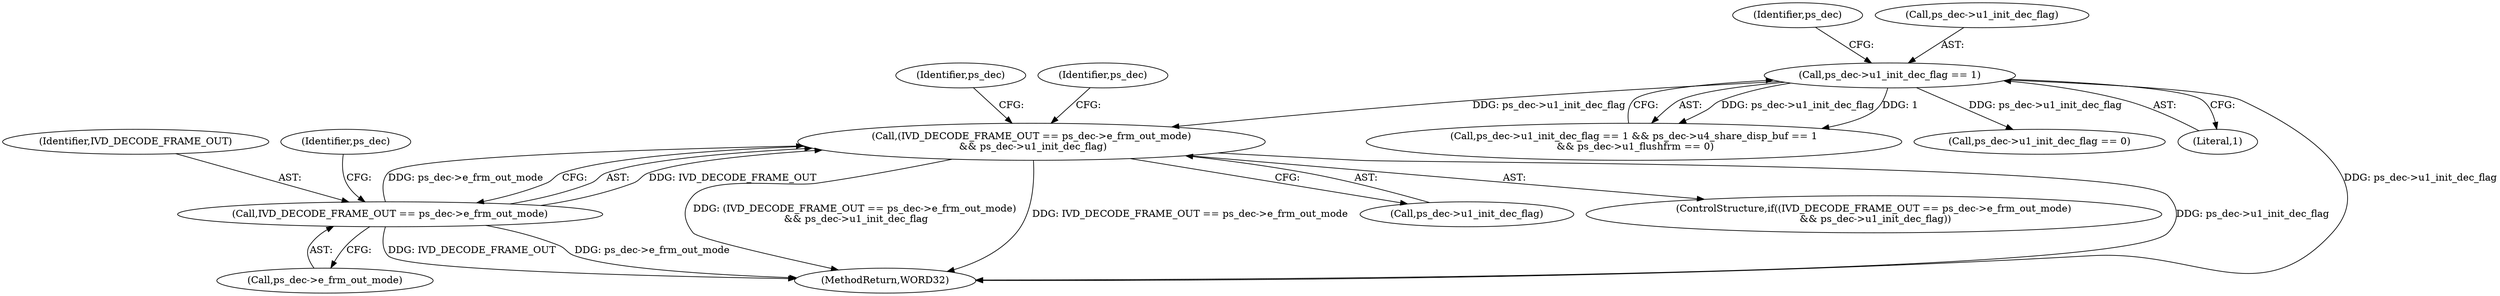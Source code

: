 digraph "0_Android_e86d3cfd2bc28dac421092106751e5638d54a848@pointer" {
"1002054" [label="(Call,(IVD_DECODE_FRAME_OUT == ps_dec->e_frm_out_mode)\n && ps_dec->u1_init_dec_flag)"];
"1002055" [label="(Call,IVD_DECODE_FRAME_OUT == ps_dec->e_frm_out_mode)"];
"1000530" [label="(Call,ps_dec->u1_init_dec_flag == 1)"];
"1002065" [label="(Identifier,ps_dec)"];
"1002057" [label="(Call,ps_dec->e_frm_out_mode)"];
"1000538" [label="(Identifier,ps_dec)"];
"1000530" [label="(Call,ps_dec->u1_init_dec_flag == 1)"];
"1000529" [label="(Call,ps_dec->u1_init_dec_flag == 1 && ps_dec->u4_share_disp_buf == 1\n && ps_dec->u1_flushfrm == 0)"];
"1002060" [label="(Call,ps_dec->u1_init_dec_flag)"];
"1002093" [label="(Identifier,ps_dec)"];
"1002054" [label="(Call,(IVD_DECODE_FRAME_OUT == ps_dec->e_frm_out_mode)\n && ps_dec->u1_init_dec_flag)"];
"1002061" [label="(Identifier,ps_dec)"];
"1000709" [label="(Call,ps_dec->u1_init_dec_flag == 0)"];
"1002055" [label="(Call,IVD_DECODE_FRAME_OUT == ps_dec->e_frm_out_mode)"];
"1000531" [label="(Call,ps_dec->u1_init_dec_flag)"];
"1002053" [label="(ControlStructure,if((IVD_DECODE_FRAME_OUT == ps_dec->e_frm_out_mode)\n && ps_dec->u1_init_dec_flag))"];
"1002056" [label="(Identifier,IVD_DECODE_FRAME_OUT)"];
"1002272" [label="(MethodReturn,WORD32)"];
"1000534" [label="(Literal,1)"];
"1002054" -> "1002053"  [label="AST: "];
"1002054" -> "1002055"  [label="CFG: "];
"1002054" -> "1002060"  [label="CFG: "];
"1002055" -> "1002054"  [label="AST: "];
"1002060" -> "1002054"  [label="AST: "];
"1002065" -> "1002054"  [label="CFG: "];
"1002093" -> "1002054"  [label="CFG: "];
"1002054" -> "1002272"  [label="DDG: ps_dec->u1_init_dec_flag"];
"1002054" -> "1002272"  [label="DDG: (IVD_DECODE_FRAME_OUT == ps_dec->e_frm_out_mode)\n && ps_dec->u1_init_dec_flag"];
"1002054" -> "1002272"  [label="DDG: IVD_DECODE_FRAME_OUT == ps_dec->e_frm_out_mode"];
"1002055" -> "1002054"  [label="DDG: IVD_DECODE_FRAME_OUT"];
"1002055" -> "1002054"  [label="DDG: ps_dec->e_frm_out_mode"];
"1000530" -> "1002054"  [label="DDG: ps_dec->u1_init_dec_flag"];
"1002055" -> "1002057"  [label="CFG: "];
"1002056" -> "1002055"  [label="AST: "];
"1002057" -> "1002055"  [label="AST: "];
"1002061" -> "1002055"  [label="CFG: "];
"1002055" -> "1002272"  [label="DDG: ps_dec->e_frm_out_mode"];
"1002055" -> "1002272"  [label="DDG: IVD_DECODE_FRAME_OUT"];
"1000530" -> "1000529"  [label="AST: "];
"1000530" -> "1000534"  [label="CFG: "];
"1000531" -> "1000530"  [label="AST: "];
"1000534" -> "1000530"  [label="AST: "];
"1000538" -> "1000530"  [label="CFG: "];
"1000529" -> "1000530"  [label="CFG: "];
"1000530" -> "1002272"  [label="DDG: ps_dec->u1_init_dec_flag"];
"1000530" -> "1000529"  [label="DDG: ps_dec->u1_init_dec_flag"];
"1000530" -> "1000529"  [label="DDG: 1"];
"1000530" -> "1000709"  [label="DDG: ps_dec->u1_init_dec_flag"];
}
